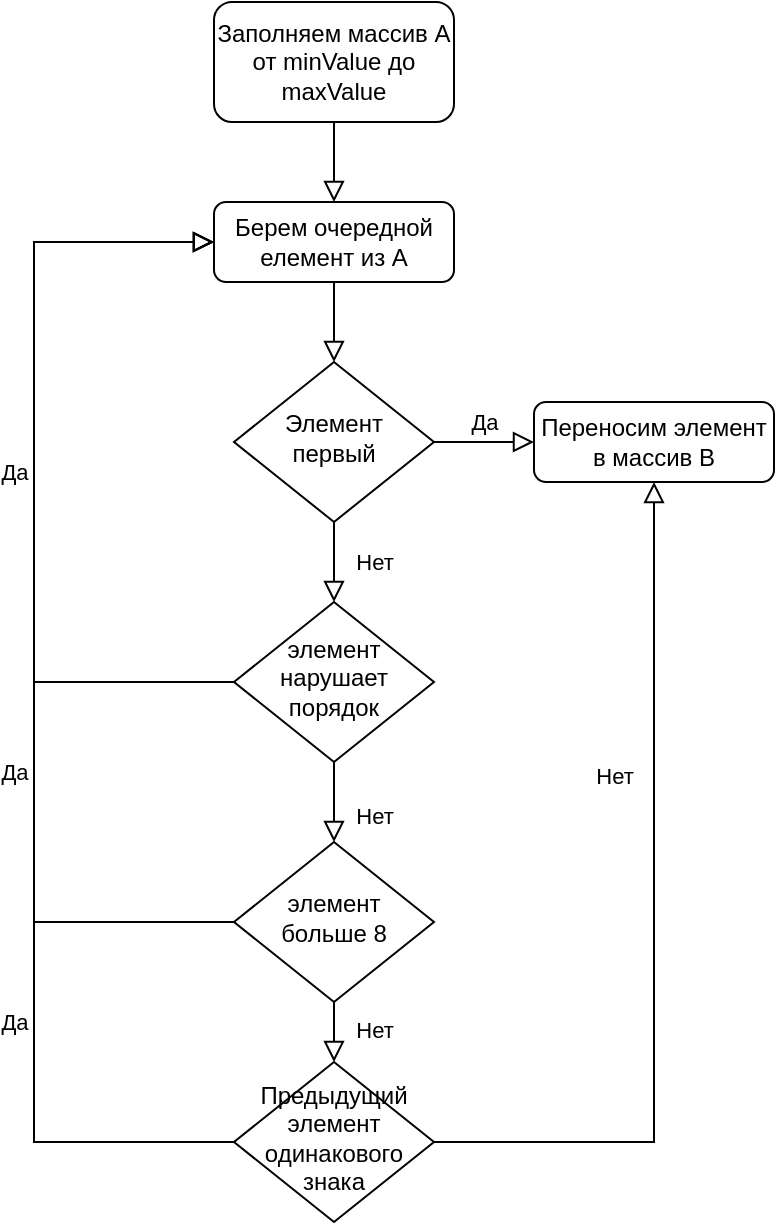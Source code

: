 <mxfile version="15.4.0" type="device"><diagram id="C5RBs43oDa-KdzZeNtuy" name="Page-1"><mxGraphModel dx="1350" dy="816" grid="1" gridSize="10" guides="1" tooltips="1" connect="1" arrows="1" fold="1" page="1" pageScale="1" pageWidth="827" pageHeight="1169" math="0" shadow="0"><root><mxCell id="WIyWlLk6GJQsqaUBKTNV-0"/><mxCell id="WIyWlLk6GJQsqaUBKTNV-1" parent="WIyWlLk6GJQsqaUBKTNV-0"/><mxCell id="WIyWlLk6GJQsqaUBKTNV-2" value="" style="rounded=0;html=1;jettySize=auto;orthogonalLoop=1;fontSize=11;endArrow=block;endFill=0;endSize=8;strokeWidth=1;shadow=0;labelBackgroundColor=none;edgeStyle=orthogonalEdgeStyle;" parent="WIyWlLk6GJQsqaUBKTNV-1" source="WIyWlLk6GJQsqaUBKTNV-3" target="I9Wi5B6jsP5TdRQZuYyG-2" edge="1"><mxGeometry relative="1" as="geometry"><mxPoint x="220" y="120" as="targetPoint"/></mxGeometry></mxCell><mxCell id="WIyWlLk6GJQsqaUBKTNV-3" value="Заполняем массив A&lt;br&gt;от minValue до maxValue" style="rounded=1;whiteSpace=wrap;html=1;fontSize=12;glass=0;strokeWidth=1;shadow=0;" parent="WIyWlLk6GJQsqaUBKTNV-1" vertex="1"><mxGeometry x="160" y="20" width="120" height="60" as="geometry"/></mxCell><mxCell id="WIyWlLk6GJQsqaUBKTNV-4" value="Нет" style="rounded=0;html=1;jettySize=auto;orthogonalLoop=1;fontSize=11;endArrow=block;endFill=0;endSize=8;strokeWidth=1;shadow=0;labelBackgroundColor=none;edgeStyle=orthogonalEdgeStyle;" parent="WIyWlLk6GJQsqaUBKTNV-1" source="WIyWlLk6GJQsqaUBKTNV-6" target="WIyWlLk6GJQsqaUBKTNV-10" edge="1"><mxGeometry y="20" relative="1" as="geometry"><mxPoint as="offset"/></mxGeometry></mxCell><mxCell id="WIyWlLk6GJQsqaUBKTNV-5" value="Да" style="edgeStyle=orthogonalEdgeStyle;rounded=0;html=1;jettySize=auto;orthogonalLoop=1;fontSize=11;endArrow=block;endFill=0;endSize=8;strokeWidth=1;shadow=0;labelBackgroundColor=none;" parent="WIyWlLk6GJQsqaUBKTNV-1" source="WIyWlLk6GJQsqaUBKTNV-6" target="WIyWlLk6GJQsqaUBKTNV-7" edge="1"><mxGeometry y="10" relative="1" as="geometry"><mxPoint as="offset"/></mxGeometry></mxCell><mxCell id="WIyWlLk6GJQsqaUBKTNV-6" value="Элемент первый" style="rhombus;whiteSpace=wrap;html=1;shadow=0;fontFamily=Helvetica;fontSize=12;align=center;strokeWidth=1;spacing=6;spacingTop=-4;" parent="WIyWlLk6GJQsqaUBKTNV-1" vertex="1"><mxGeometry x="170" y="200" width="100" height="80" as="geometry"/></mxCell><mxCell id="WIyWlLk6GJQsqaUBKTNV-7" value="Переносим элемент в массив B" style="rounded=1;whiteSpace=wrap;html=1;fontSize=12;glass=0;strokeWidth=1;shadow=0;" parent="WIyWlLk6GJQsqaUBKTNV-1" vertex="1"><mxGeometry x="320" y="220" width="120" height="40" as="geometry"/></mxCell><mxCell id="WIyWlLk6GJQsqaUBKTNV-9" value="Да" style="edgeStyle=orthogonalEdgeStyle;rounded=0;html=1;jettySize=auto;orthogonalLoop=1;fontSize=11;endArrow=block;endFill=0;endSize=8;strokeWidth=1;shadow=0;labelBackgroundColor=none;" parent="WIyWlLk6GJQsqaUBKTNV-1" source="WIyWlLk6GJQsqaUBKTNV-10" target="I9Wi5B6jsP5TdRQZuYyG-2" edge="1"><mxGeometry y="10" relative="1" as="geometry"><mxPoint as="offset"/><mxPoint x="110" y="190" as="targetPoint"/><Array as="points"><mxPoint x="70" y="360"/><mxPoint x="70" y="140"/></Array></mxGeometry></mxCell><mxCell id="WIyWlLk6GJQsqaUBKTNV-10" value="элемент нарушает порядок" style="rhombus;whiteSpace=wrap;html=1;shadow=0;fontFamily=Helvetica;fontSize=12;align=center;strokeWidth=1;spacing=6;spacingTop=-4;" parent="WIyWlLk6GJQsqaUBKTNV-1" vertex="1"><mxGeometry x="170" y="320" width="100" height="80" as="geometry"/></mxCell><mxCell id="I9Wi5B6jsP5TdRQZuYyG-2" value="Берем очередной елемент из A" style="rounded=1;whiteSpace=wrap;html=1;fontSize=12;glass=0;strokeWidth=1;shadow=0;" parent="WIyWlLk6GJQsqaUBKTNV-1" vertex="1"><mxGeometry x="160" y="120" width="120" height="40" as="geometry"/></mxCell><mxCell id="I9Wi5B6jsP5TdRQZuYyG-3" value="" style="rounded=0;html=1;jettySize=auto;orthogonalLoop=1;fontSize=11;endArrow=block;endFill=0;endSize=8;strokeWidth=1;shadow=0;labelBackgroundColor=none;edgeStyle=orthogonalEdgeStyle;" parent="WIyWlLk6GJQsqaUBKTNV-1" source="I9Wi5B6jsP5TdRQZuYyG-2" target="WIyWlLk6GJQsqaUBKTNV-6" edge="1"><mxGeometry relative="1" as="geometry"><mxPoint x="230" y="100" as="sourcePoint"/><mxPoint x="230" y="130" as="targetPoint"/></mxGeometry></mxCell><mxCell id="I9Wi5B6jsP5TdRQZuYyG-5" value="элемент больше 8" style="rhombus;whiteSpace=wrap;html=1;shadow=0;fontFamily=Helvetica;fontSize=12;align=center;strokeWidth=1;spacing=6;spacingTop=-4;" parent="WIyWlLk6GJQsqaUBKTNV-1" vertex="1"><mxGeometry x="170" y="440" width="100" height="80" as="geometry"/></mxCell><mxCell id="I9Wi5B6jsP5TdRQZuYyG-8" value="Нет" style="rounded=0;html=1;jettySize=auto;orthogonalLoop=1;fontSize=11;endArrow=block;endFill=0;endSize=8;strokeWidth=1;shadow=0;labelBackgroundColor=none;edgeStyle=orthogonalEdgeStyle;" parent="WIyWlLk6GJQsqaUBKTNV-1" source="WIyWlLk6GJQsqaUBKTNV-10" target="I9Wi5B6jsP5TdRQZuYyG-5" edge="1"><mxGeometry x="0.333" y="20" relative="1" as="geometry"><mxPoint as="offset"/><mxPoint x="460" y="370" as="targetPoint"/></mxGeometry></mxCell><mxCell id="I9Wi5B6jsP5TdRQZuYyG-9" value="Нет" style="rounded=0;html=1;jettySize=auto;orthogonalLoop=1;fontSize=11;endArrow=block;endFill=0;endSize=8;strokeWidth=1;shadow=0;labelBackgroundColor=none;edgeStyle=orthogonalEdgeStyle;" parent="WIyWlLk6GJQsqaUBKTNV-1" source="I9Wi5B6jsP5TdRQZuYyG-5" target="I9Wi5B6jsP5TdRQZuYyG-11" edge="1"><mxGeometry x="0.333" y="20" relative="1" as="geometry"><mxPoint as="offset"/><mxPoint x="230" y="410" as="sourcePoint"/><mxPoint x="420" y="430" as="targetPoint"/></mxGeometry></mxCell><mxCell id="I9Wi5B6jsP5TdRQZuYyG-10" value="Да" style="rounded=0;html=1;jettySize=auto;orthogonalLoop=1;fontSize=11;endArrow=block;endFill=0;endSize=8;strokeWidth=1;shadow=0;labelBackgroundColor=none;edgeStyle=orthogonalEdgeStyle;exitX=0;exitY=0.5;exitDx=0;exitDy=0;" parent="WIyWlLk6GJQsqaUBKTNV-1" source="I9Wi5B6jsP5TdRQZuYyG-5" target="I9Wi5B6jsP5TdRQZuYyG-2" edge="1"><mxGeometry x="-0.339" y="10" relative="1" as="geometry"><mxPoint as="offset"/><mxPoint x="280" y="490" as="sourcePoint"/><mxPoint x="30" y="110" as="targetPoint"/><Array as="points"><mxPoint x="70" y="480"/><mxPoint x="70" y="140"/></Array></mxGeometry></mxCell><mxCell id="I9Wi5B6jsP5TdRQZuYyG-11" value="Предыдущий элемент одинакового знака" style="rhombus;whiteSpace=wrap;html=1;shadow=0;fontFamily=Helvetica;fontSize=12;align=center;strokeWidth=1;spacing=6;spacingTop=-4;" parent="WIyWlLk6GJQsqaUBKTNV-1" vertex="1"><mxGeometry x="170" y="550" width="100" height="80" as="geometry"/></mxCell><mxCell id="I9Wi5B6jsP5TdRQZuYyG-12" value="Да" style="rounded=0;html=1;jettySize=auto;orthogonalLoop=1;fontSize=11;endArrow=block;endFill=0;endSize=8;strokeWidth=1;shadow=0;labelBackgroundColor=none;edgeStyle=orthogonalEdgeStyle;" parent="WIyWlLk6GJQsqaUBKTNV-1" source="I9Wi5B6jsP5TdRQZuYyG-11" target="I9Wi5B6jsP5TdRQZuYyG-2" edge="1"><mxGeometry x="-0.5" y="10" relative="1" as="geometry"><mxPoint as="offset"/><mxPoint x="170" y="590" as="sourcePoint"/><mxPoint x="160" y="250" as="targetPoint"/><Array as="points"><mxPoint x="70" y="590"/><mxPoint x="70" y="140"/></Array></mxGeometry></mxCell><mxCell id="I9Wi5B6jsP5TdRQZuYyG-13" value="Нет" style="rounded=0;html=1;jettySize=auto;orthogonalLoop=1;fontSize=11;endArrow=block;endFill=0;endSize=8;strokeWidth=1;shadow=0;labelBackgroundColor=none;edgeStyle=orthogonalEdgeStyle;" parent="WIyWlLk6GJQsqaUBKTNV-1" source="I9Wi5B6jsP5TdRQZuYyG-11" target="WIyWlLk6GJQsqaUBKTNV-7" edge="1"><mxGeometry x="0.333" y="20" relative="1" as="geometry"><mxPoint as="offset"/><mxPoint x="230" y="530" as="sourcePoint"/><mxPoint x="400" y="550" as="targetPoint"/></mxGeometry></mxCell></root></mxGraphModel></diagram></mxfile>